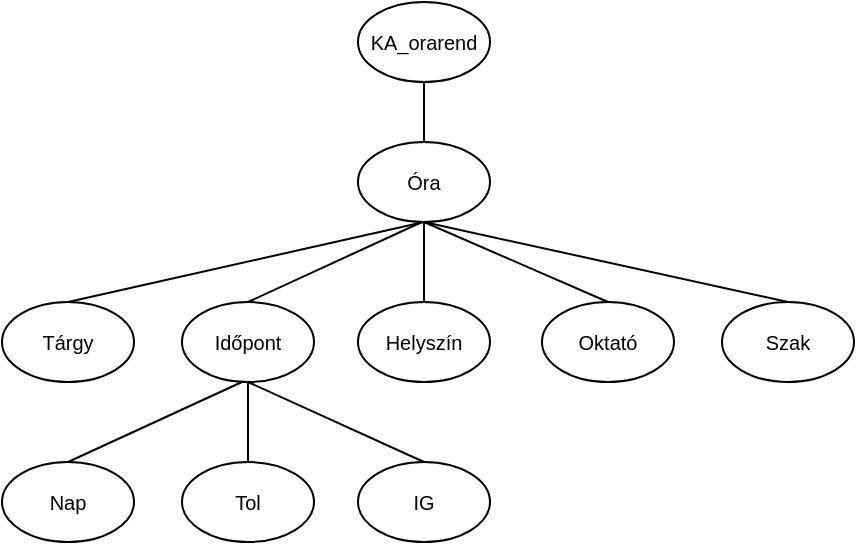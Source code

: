 <mxfile version="24.7.17">
  <diagram name="1 oldal" id="cx8WCjUglIn2vkEH7MYA">
    <mxGraphModel dx="683" dy="358" grid="1" gridSize="10" guides="1" tooltips="1" connect="1" arrows="1" fold="1" page="1" pageScale="1" pageWidth="827" pageHeight="1169" math="0" shadow="0">
      <root>
        <mxCell id="0" />
        <mxCell id="1" parent="0" />
        <mxCell id="a4_chtPL-ovw6tT8Rs9q-1" value="&lt;font size=&quot;1&quot;&gt;KA_orarend&lt;/font&gt;" style="ellipse;whiteSpace=wrap;html=1;" vertex="1" parent="1">
          <mxGeometry x="348" y="20" width="66" height="40" as="geometry" />
        </mxCell>
        <mxCell id="a4_chtPL-ovw6tT8Rs9q-3" value="&lt;font size=&quot;1&quot;&gt;Óra&lt;/font&gt;" style="ellipse;whiteSpace=wrap;html=1;" vertex="1" parent="1">
          <mxGeometry x="348" y="90" width="66" height="40" as="geometry" />
        </mxCell>
        <mxCell id="a4_chtPL-ovw6tT8Rs9q-4" value="&lt;font size=&quot;1&quot;&gt;Helyszín&lt;/font&gt;" style="ellipse;whiteSpace=wrap;html=1;" vertex="1" parent="1">
          <mxGeometry x="348" y="170" width="66" height="40" as="geometry" />
        </mxCell>
        <mxCell id="a4_chtPL-ovw6tT8Rs9q-5" value="&lt;font size=&quot;1&quot;&gt;Időpont&lt;/font&gt;" style="ellipse;whiteSpace=wrap;html=1;" vertex="1" parent="1">
          <mxGeometry x="260" y="170" width="66" height="40" as="geometry" />
        </mxCell>
        <mxCell id="a4_chtPL-ovw6tT8Rs9q-6" value="&lt;font size=&quot;1&quot;&gt;Oktató&lt;/font&gt;" style="ellipse;whiteSpace=wrap;html=1;" vertex="1" parent="1">
          <mxGeometry x="440" y="170" width="66" height="40" as="geometry" />
        </mxCell>
        <mxCell id="a4_chtPL-ovw6tT8Rs9q-7" value="&lt;font size=&quot;1&quot;&gt;Tárgy&lt;/font&gt;" style="ellipse;whiteSpace=wrap;html=1;" vertex="1" parent="1">
          <mxGeometry x="170" y="170" width="66" height="40" as="geometry" />
        </mxCell>
        <mxCell id="a4_chtPL-ovw6tT8Rs9q-8" value="&lt;font size=&quot;1&quot;&gt;Szak&lt;/font&gt;" style="ellipse;whiteSpace=wrap;html=1;" vertex="1" parent="1">
          <mxGeometry x="530" y="170" width="66" height="40" as="geometry" />
        </mxCell>
        <mxCell id="a4_chtPL-ovw6tT8Rs9q-18" value="" style="endArrow=none;html=1;rounded=0;entryX=0.5;entryY=1;entryDx=0;entryDy=0;" edge="1" parent="1" target="a4_chtPL-ovw6tT8Rs9q-1">
          <mxGeometry width="50" height="50" relative="1" as="geometry">
            <mxPoint x="381" y="90" as="sourcePoint" />
            <mxPoint x="430" y="130" as="targetPoint" />
          </mxGeometry>
        </mxCell>
        <mxCell id="a4_chtPL-ovw6tT8Rs9q-19" value="" style="endArrow=none;html=1;rounded=0;entryX=0.5;entryY=1;entryDx=0;entryDy=0;exitX=0.5;exitY=0;exitDx=0;exitDy=0;" edge="1" parent="1" source="a4_chtPL-ovw6tT8Rs9q-4" target="a4_chtPL-ovw6tT8Rs9q-3">
          <mxGeometry width="50" height="50" relative="1" as="geometry">
            <mxPoint x="380.76" y="160" as="sourcePoint" />
            <mxPoint x="380.76" y="140" as="targetPoint" />
          </mxGeometry>
        </mxCell>
        <mxCell id="a4_chtPL-ovw6tT8Rs9q-20" value="" style="endArrow=none;html=1;rounded=0;entryX=0.5;entryY=1;entryDx=0;entryDy=0;exitX=0.5;exitY=0;exitDx=0;exitDy=0;" edge="1" parent="1" source="a4_chtPL-ovw6tT8Rs9q-6" target="a4_chtPL-ovw6tT8Rs9q-3">
          <mxGeometry width="50" height="50" relative="1" as="geometry">
            <mxPoint x="390.76" y="170" as="sourcePoint" />
            <mxPoint x="390.76" y="150" as="targetPoint" />
          </mxGeometry>
        </mxCell>
        <mxCell id="a4_chtPL-ovw6tT8Rs9q-21" value="" style="endArrow=none;html=1;rounded=0;entryX=0.5;entryY=1;entryDx=0;entryDy=0;exitX=0.5;exitY=0;exitDx=0;exitDy=0;" edge="1" parent="1" source="a4_chtPL-ovw6tT8Rs9q-8" target="a4_chtPL-ovw6tT8Rs9q-3">
          <mxGeometry width="50" height="50" relative="1" as="geometry">
            <mxPoint x="483" y="170" as="sourcePoint" />
            <mxPoint x="391" y="150" as="targetPoint" />
          </mxGeometry>
        </mxCell>
        <mxCell id="a4_chtPL-ovw6tT8Rs9q-22" value="" style="endArrow=none;html=1;rounded=0;exitX=0.5;exitY=0;exitDx=0;exitDy=0;" edge="1" parent="1" source="a4_chtPL-ovw6tT8Rs9q-5">
          <mxGeometry width="50" height="50" relative="1" as="geometry">
            <mxPoint x="483" y="170" as="sourcePoint" />
            <mxPoint x="380" y="130" as="targetPoint" />
          </mxGeometry>
        </mxCell>
        <mxCell id="a4_chtPL-ovw6tT8Rs9q-23" value="" style="endArrow=none;html=1;rounded=0;entryX=0.5;entryY=1;entryDx=0;entryDy=0;exitX=0.5;exitY=0;exitDx=0;exitDy=0;" edge="1" parent="1" source="a4_chtPL-ovw6tT8Rs9q-7" target="a4_chtPL-ovw6tT8Rs9q-3">
          <mxGeometry width="50" height="50" relative="1" as="geometry">
            <mxPoint x="573" y="170" as="sourcePoint" />
            <mxPoint x="391" y="150" as="targetPoint" />
          </mxGeometry>
        </mxCell>
        <mxCell id="a4_chtPL-ovw6tT8Rs9q-24" value="&lt;font size=&quot;1&quot;&gt;Tol&lt;/font&gt;" style="ellipse;whiteSpace=wrap;html=1;" vertex="1" parent="1">
          <mxGeometry x="260" y="250" width="66" height="40" as="geometry" />
        </mxCell>
        <mxCell id="a4_chtPL-ovw6tT8Rs9q-25" value="&lt;font size=&quot;1&quot;&gt;Nap&lt;/font&gt;" style="ellipse;whiteSpace=wrap;html=1;" vertex="1" parent="1">
          <mxGeometry x="170" y="250" width="66" height="40" as="geometry" />
        </mxCell>
        <mxCell id="a4_chtPL-ovw6tT8Rs9q-26" value="&lt;font size=&quot;1&quot;&gt;IG&lt;/font&gt;" style="ellipse;whiteSpace=wrap;html=1;" vertex="1" parent="1">
          <mxGeometry x="348" y="250" width="66" height="40" as="geometry" />
        </mxCell>
        <mxCell id="a4_chtPL-ovw6tT8Rs9q-27" value="" style="endArrow=none;html=1;rounded=0;exitX=0.5;exitY=1;exitDx=0;exitDy=0;entryX=0.5;entryY=0;entryDx=0;entryDy=0;" edge="1" parent="1" source="a4_chtPL-ovw6tT8Rs9q-5" target="a4_chtPL-ovw6tT8Rs9q-24">
          <mxGeometry width="50" height="50" relative="1" as="geometry">
            <mxPoint x="303" y="180" as="sourcePoint" />
            <mxPoint x="390" y="150" as="targetPoint" />
          </mxGeometry>
        </mxCell>
        <mxCell id="a4_chtPL-ovw6tT8Rs9q-28" value="" style="endArrow=none;html=1;rounded=0;exitX=0.5;exitY=1;exitDx=0;exitDy=0;entryX=0.5;entryY=0;entryDx=0;entryDy=0;" edge="1" parent="1" source="a4_chtPL-ovw6tT8Rs9q-5" target="a4_chtPL-ovw6tT8Rs9q-26">
          <mxGeometry width="50" height="50" relative="1" as="geometry">
            <mxPoint x="303" y="220" as="sourcePoint" />
            <mxPoint x="303" y="250" as="targetPoint" />
          </mxGeometry>
        </mxCell>
        <mxCell id="a4_chtPL-ovw6tT8Rs9q-29" value="" style="endArrow=none;html=1;rounded=0;entryX=0.5;entryY=0;entryDx=0;entryDy=0;" edge="1" parent="1" target="a4_chtPL-ovw6tT8Rs9q-25">
          <mxGeometry width="50" height="50" relative="1" as="geometry">
            <mxPoint x="290" y="210" as="sourcePoint" />
            <mxPoint x="391" y="250" as="targetPoint" />
          </mxGeometry>
        </mxCell>
      </root>
    </mxGraphModel>
  </diagram>
</mxfile>

